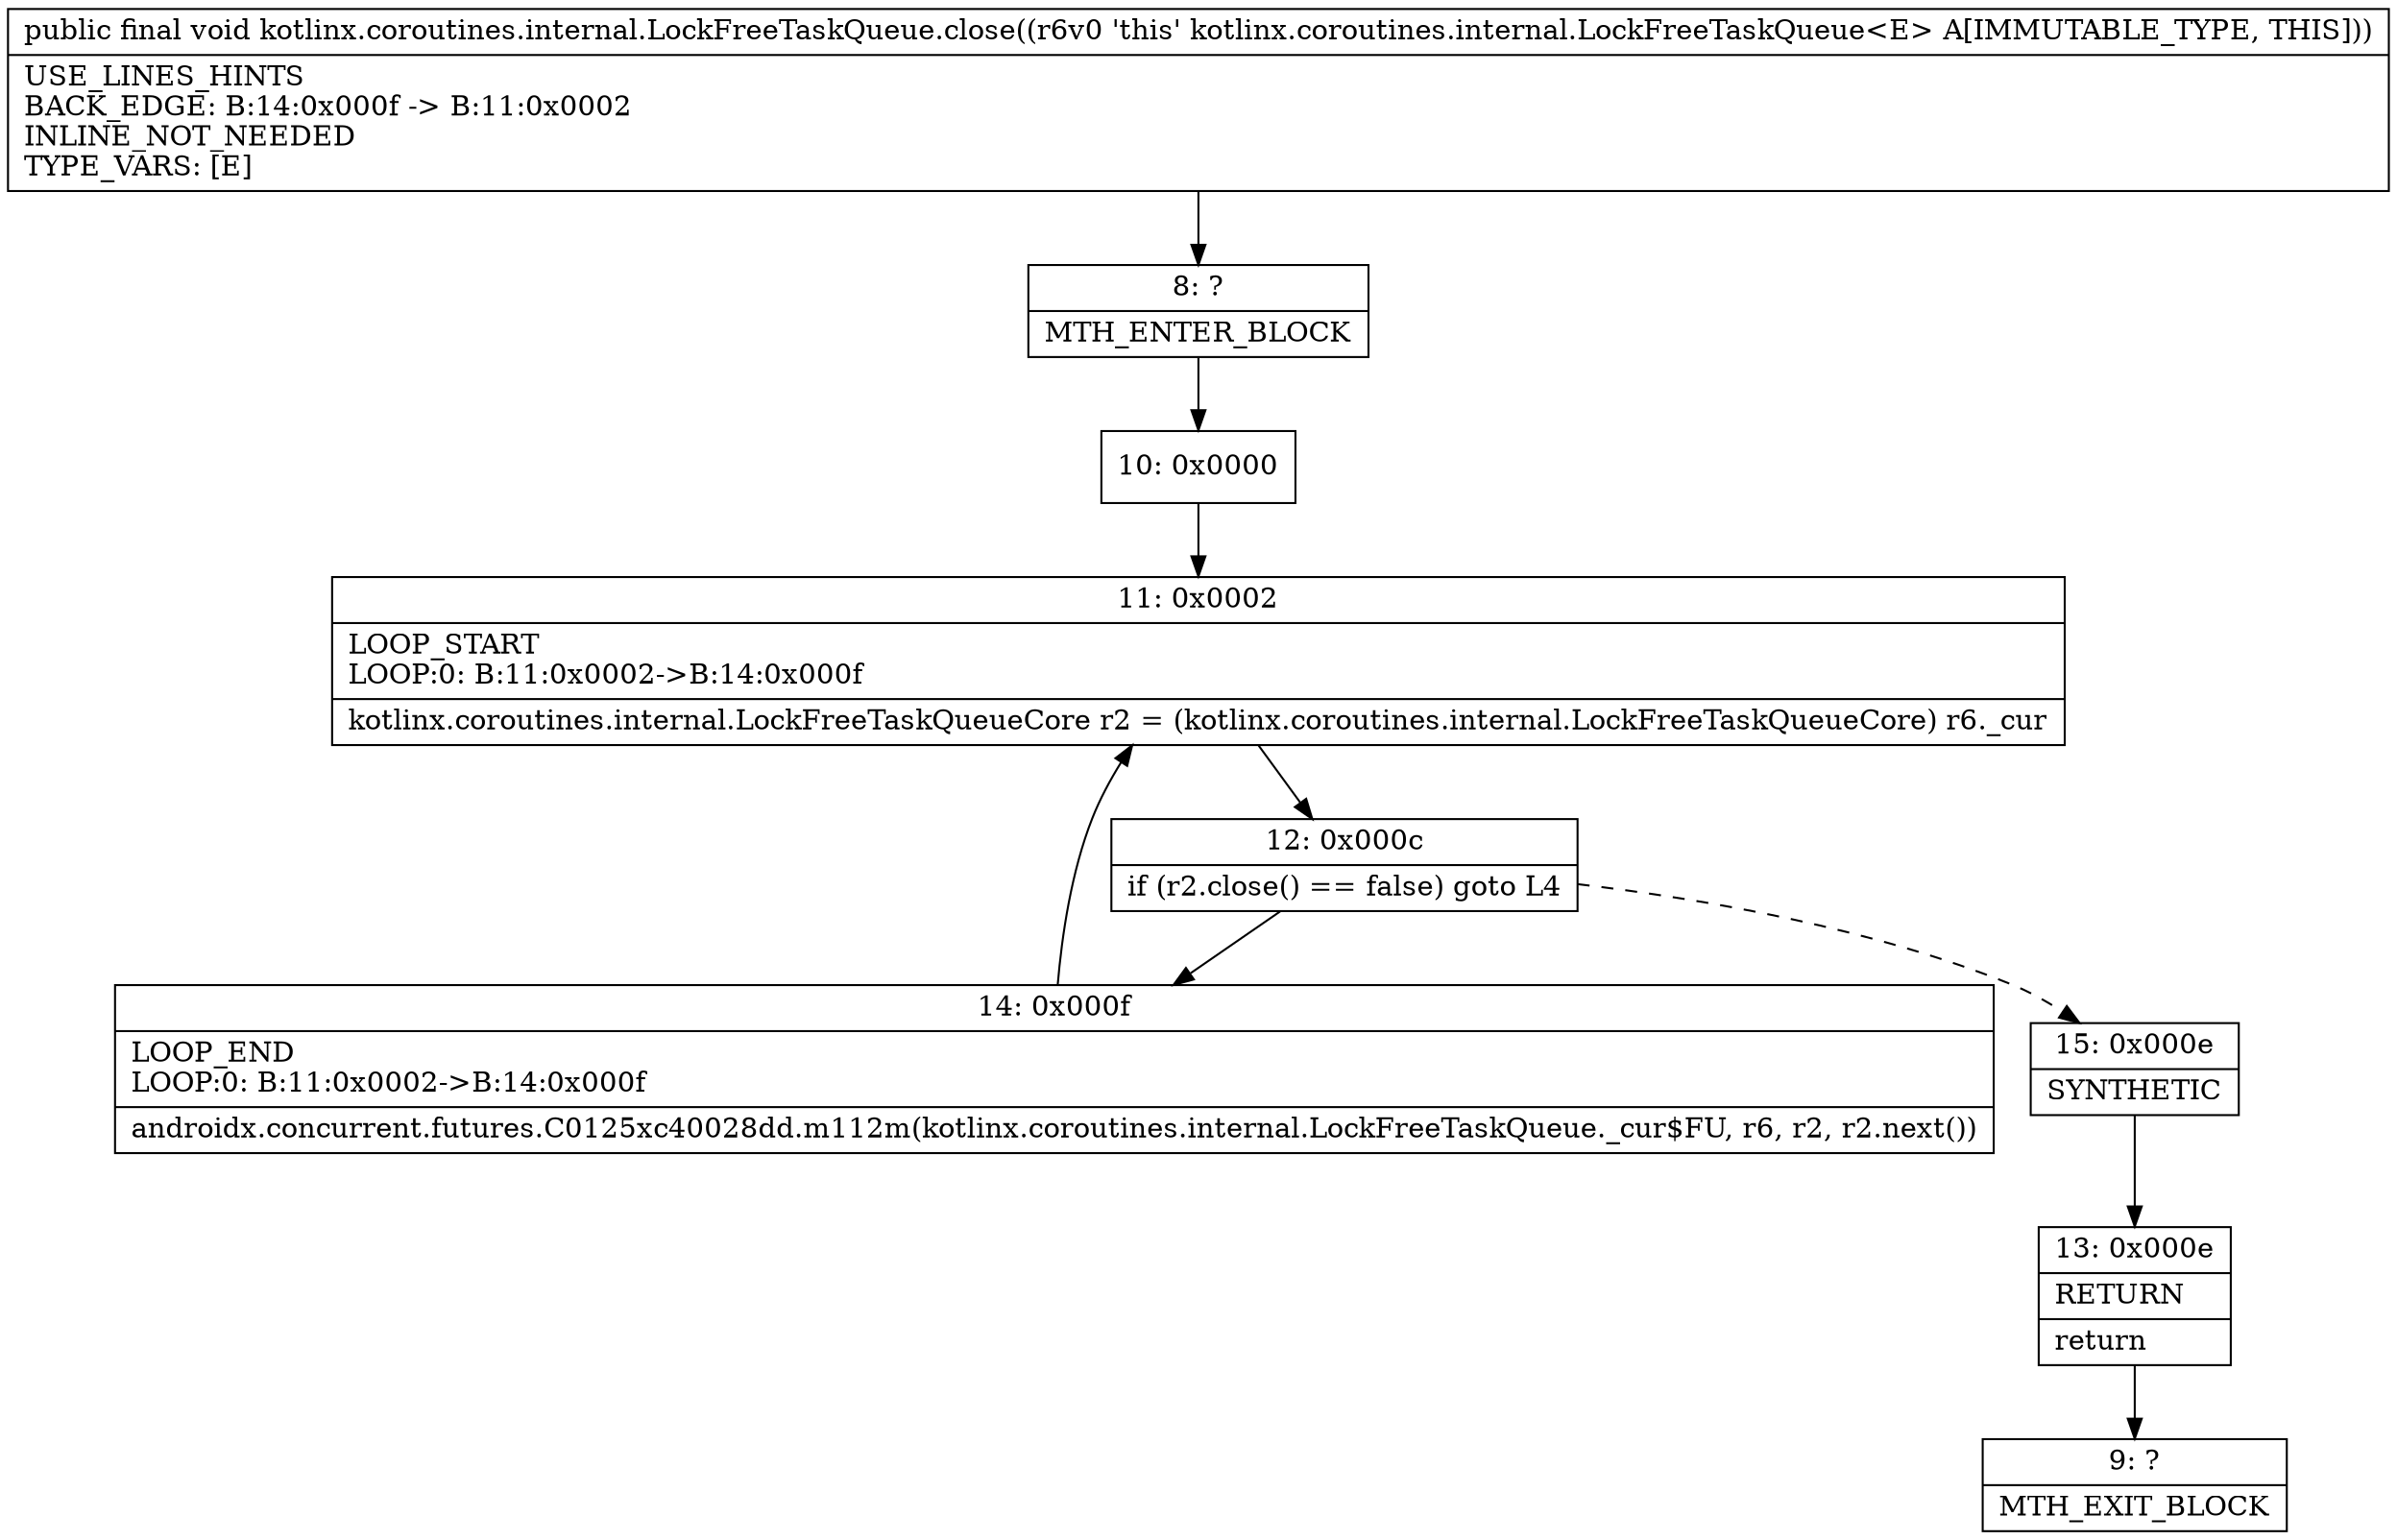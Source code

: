 digraph "CFG forkotlinx.coroutines.internal.LockFreeTaskQueue.close()V" {
Node_8 [shape=record,label="{8\:\ ?|MTH_ENTER_BLOCK\l}"];
Node_10 [shape=record,label="{10\:\ 0x0000}"];
Node_11 [shape=record,label="{11\:\ 0x0002|LOOP_START\lLOOP:0: B:11:0x0002\-\>B:14:0x000f\l|kotlinx.coroutines.internal.LockFreeTaskQueueCore r2 = (kotlinx.coroutines.internal.LockFreeTaskQueueCore) r6._cur\l}"];
Node_12 [shape=record,label="{12\:\ 0x000c|if (r2.close() == false) goto L4\l}"];
Node_14 [shape=record,label="{14\:\ 0x000f|LOOP_END\lLOOP:0: B:11:0x0002\-\>B:14:0x000f\l|androidx.concurrent.futures.C0125xc40028dd.m112m(kotlinx.coroutines.internal.LockFreeTaskQueue._cur$FU, r6, r2, r2.next())\l}"];
Node_15 [shape=record,label="{15\:\ 0x000e|SYNTHETIC\l}"];
Node_13 [shape=record,label="{13\:\ 0x000e|RETURN\l|return\l}"];
Node_9 [shape=record,label="{9\:\ ?|MTH_EXIT_BLOCK\l}"];
MethodNode[shape=record,label="{public final void kotlinx.coroutines.internal.LockFreeTaskQueue.close((r6v0 'this' kotlinx.coroutines.internal.LockFreeTaskQueue\<E\> A[IMMUTABLE_TYPE, THIS]))  | USE_LINES_HINTS\lBACK_EDGE: B:14:0x000f \-\> B:11:0x0002\lINLINE_NOT_NEEDED\lTYPE_VARS: [E]\l}"];
MethodNode -> Node_8;Node_8 -> Node_10;
Node_10 -> Node_11;
Node_11 -> Node_12;
Node_12 -> Node_14;
Node_12 -> Node_15[style=dashed];
Node_14 -> Node_11;
Node_15 -> Node_13;
Node_13 -> Node_9;
}


